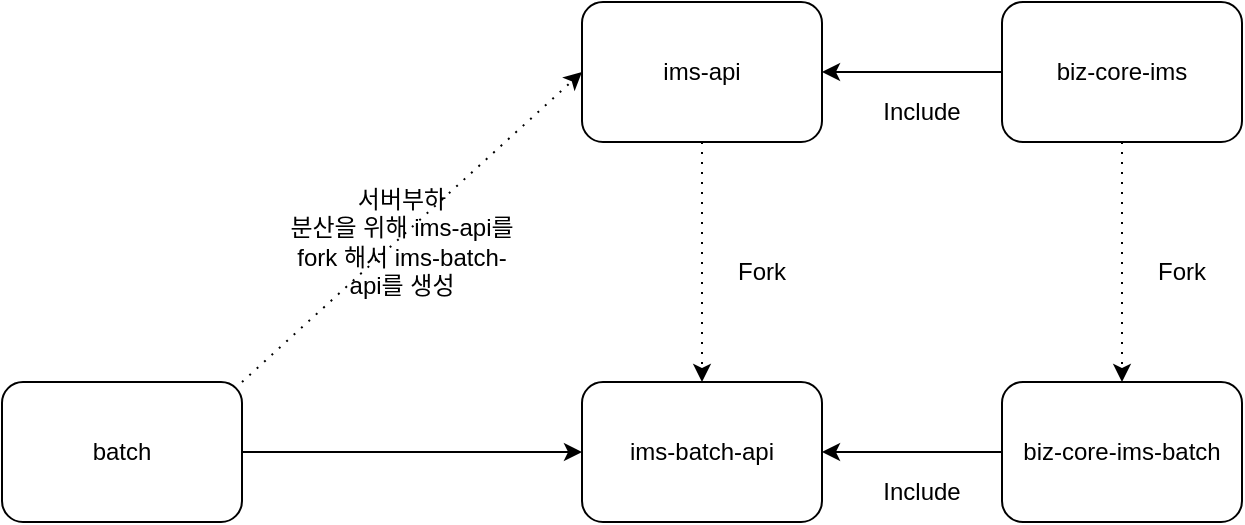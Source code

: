 <mxfile version="22.1.11" type="github">
  <diagram name="페이지-1" id="DyfS7d3zeVP-0AQNebrR">
    <mxGraphModel dx="1434" dy="676" grid="0" gridSize="10" guides="1" tooltips="1" connect="1" arrows="1" fold="1" page="1" pageScale="1" pageWidth="827" pageHeight="1169" math="0" shadow="0">
      <root>
        <mxCell id="0" />
        <mxCell id="1" parent="0" />
        <mxCell id="GGFzNtso05AmGVAzOpez-3" value="batch" style="rounded=1;whiteSpace=wrap;html=1;" vertex="1" parent="1">
          <mxGeometry x="50" y="230" width="120" height="70" as="geometry" />
        </mxCell>
        <mxCell id="GGFzNtso05AmGVAzOpez-4" value="ims-api" style="rounded=1;whiteSpace=wrap;html=1;" vertex="1" parent="1">
          <mxGeometry x="340" y="40" width="120" height="70" as="geometry" />
        </mxCell>
        <mxCell id="GGFzNtso05AmGVAzOpez-5" value="ims-batch-api" style="rounded=1;whiteSpace=wrap;html=1;" vertex="1" parent="1">
          <mxGeometry x="340" y="230" width="120" height="70" as="geometry" />
        </mxCell>
        <mxCell id="GGFzNtso05AmGVAzOpez-6" value="biz-core-ims" style="rounded=1;whiteSpace=wrap;html=1;" vertex="1" parent="1">
          <mxGeometry x="550" y="40" width="120" height="70" as="geometry" />
        </mxCell>
        <mxCell id="GGFzNtso05AmGVAzOpez-7" value="biz-core-ims-batch" style="rounded=1;whiteSpace=wrap;html=1;" vertex="1" parent="1">
          <mxGeometry x="550" y="230" width="120" height="70" as="geometry" />
        </mxCell>
        <mxCell id="GGFzNtso05AmGVAzOpez-10" value="Fork" style="text;strokeColor=none;align=center;fillColor=none;html=1;verticalAlign=middle;whiteSpace=wrap;rounded=0;" vertex="1" parent="1">
          <mxGeometry x="400" y="160" width="60" height="30" as="geometry" />
        </mxCell>
        <mxCell id="GGFzNtso05AmGVAzOpez-11" value="Fork" style="text;strokeColor=none;align=center;fillColor=none;html=1;verticalAlign=middle;whiteSpace=wrap;rounded=0;" vertex="1" parent="1">
          <mxGeometry x="610" y="160" width="60" height="30" as="geometry" />
        </mxCell>
        <mxCell id="GGFzNtso05AmGVAzOpez-12" value="" style="endArrow=classic;html=1;rounded=0;exitX=1;exitY=0.5;exitDx=0;exitDy=0;entryX=0;entryY=0.5;entryDx=0;entryDy=0;" edge="1" parent="1" source="GGFzNtso05AmGVAzOpez-3" target="GGFzNtso05AmGVAzOpez-5">
          <mxGeometry width="50" height="50" relative="1" as="geometry">
            <mxPoint x="250" y="310" as="sourcePoint" />
            <mxPoint x="300" y="260" as="targetPoint" />
          </mxGeometry>
        </mxCell>
        <mxCell id="GGFzNtso05AmGVAzOpez-13" value="" style="endArrow=classic;html=1;rounded=0;exitX=0;exitY=0.5;exitDx=0;exitDy=0;entryX=1;entryY=0.5;entryDx=0;entryDy=0;" edge="1" parent="1" source="GGFzNtso05AmGVAzOpez-7" target="GGFzNtso05AmGVAzOpez-5">
          <mxGeometry width="50" height="50" relative="1" as="geometry">
            <mxPoint x="380" y="320" as="sourcePoint" />
            <mxPoint x="550" y="320" as="targetPoint" />
          </mxGeometry>
        </mxCell>
        <mxCell id="GGFzNtso05AmGVAzOpez-15" value="Include" style="text;strokeColor=none;align=center;fillColor=none;html=1;verticalAlign=middle;whiteSpace=wrap;rounded=0;" vertex="1" parent="1">
          <mxGeometry x="480" y="270" width="60" height="30" as="geometry" />
        </mxCell>
        <mxCell id="GGFzNtso05AmGVAzOpez-18" value="" style="endArrow=classic;html=1;rounded=0;exitX=0;exitY=0.5;exitDx=0;exitDy=0;entryX=1;entryY=0.5;entryDx=0;entryDy=0;" edge="1" parent="1" source="GGFzNtso05AmGVAzOpez-6" target="GGFzNtso05AmGVAzOpez-4">
          <mxGeometry width="50" height="50" relative="1" as="geometry">
            <mxPoint x="550" y="110" as="sourcePoint" />
            <mxPoint x="460" y="110" as="targetPoint" />
          </mxGeometry>
        </mxCell>
        <mxCell id="GGFzNtso05AmGVAzOpez-19" value="Include" style="text;strokeColor=none;align=center;fillColor=none;html=1;verticalAlign=middle;whiteSpace=wrap;rounded=0;" vertex="1" parent="1">
          <mxGeometry x="480" y="80" width="60" height="30" as="geometry" />
        </mxCell>
        <mxCell id="GGFzNtso05AmGVAzOpez-21" value="" style="endArrow=classic;html=1;rounded=0;exitX=1;exitY=0;exitDx=0;exitDy=0;entryX=0;entryY=0.5;entryDx=0;entryDy=0;dashed=1;dashPattern=1 4;" edge="1" parent="1" source="GGFzNtso05AmGVAzOpez-3" target="GGFzNtso05AmGVAzOpez-4">
          <mxGeometry width="50" height="50" relative="1" as="geometry">
            <mxPoint x="180" y="275" as="sourcePoint" />
            <mxPoint x="350" y="275" as="targetPoint" />
          </mxGeometry>
        </mxCell>
        <mxCell id="GGFzNtso05AmGVAzOpez-24" value="서버부하&lt;br&gt;분산을 위해 ims-api를 fork 해서 ims-batch-api를 생성" style="text;strokeColor=none;align=center;fillColor=none;html=1;verticalAlign=middle;whiteSpace=wrap;rounded=0;" vertex="1" parent="1">
          <mxGeometry x="190" y="130" width="120" height="60" as="geometry" />
        </mxCell>
        <mxCell id="GGFzNtso05AmGVAzOpez-26" value="" style="endArrow=classic;html=1;rounded=0;exitX=0.5;exitY=1;exitDx=0;exitDy=0;entryX=0.5;entryY=0;entryDx=0;entryDy=0;dashed=1;dashPattern=1 4;" edge="1" parent="1" source="GGFzNtso05AmGVAzOpez-4" target="GGFzNtso05AmGVAzOpez-5">
          <mxGeometry width="50" height="50" relative="1" as="geometry">
            <mxPoint x="370" y="265" as="sourcePoint" />
            <mxPoint x="540" y="110" as="targetPoint" />
          </mxGeometry>
        </mxCell>
        <mxCell id="GGFzNtso05AmGVAzOpez-27" value="" style="endArrow=classic;html=1;rounded=0;exitX=0.5;exitY=1;exitDx=0;exitDy=0;entryX=0.5;entryY=0;entryDx=0;entryDy=0;dashed=1;dashPattern=1 4;" edge="1" parent="1" source="GGFzNtso05AmGVAzOpez-6" target="GGFzNtso05AmGVAzOpez-7">
          <mxGeometry width="50" height="50" relative="1" as="geometry">
            <mxPoint x="410" y="120" as="sourcePoint" />
            <mxPoint x="410" y="240" as="targetPoint" />
          </mxGeometry>
        </mxCell>
      </root>
    </mxGraphModel>
  </diagram>
</mxfile>
